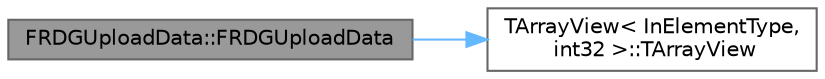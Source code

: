 digraph "FRDGUploadData::FRDGUploadData"
{
 // INTERACTIVE_SVG=YES
 // LATEX_PDF_SIZE
  bgcolor="transparent";
  edge [fontname=Helvetica,fontsize=10,labelfontname=Helvetica,labelfontsize=10];
  node [fontname=Helvetica,fontsize=10,shape=box,height=0.2,width=0.4];
  rankdir="LR";
  Node1 [id="Node000001",label="FRDGUploadData::FRDGUploadData",height=0.2,width=0.4,color="gray40", fillcolor="grey60", style="filled", fontcolor="black",tooltip=" "];
  Node1 -> Node2 [id="edge1_Node000001_Node000002",color="steelblue1",style="solid",tooltip=" "];
  Node2 [id="Node000002",label="TArrayView\< InElementType,\l int32 \>::TArrayView",height=0.2,width=0.4,color="grey40", fillcolor="white", style="filled",URL="$db/d13/classTArrayView.html#a9bcd887cc31fd432e5935adc4c714413",tooltip=" "];
}
